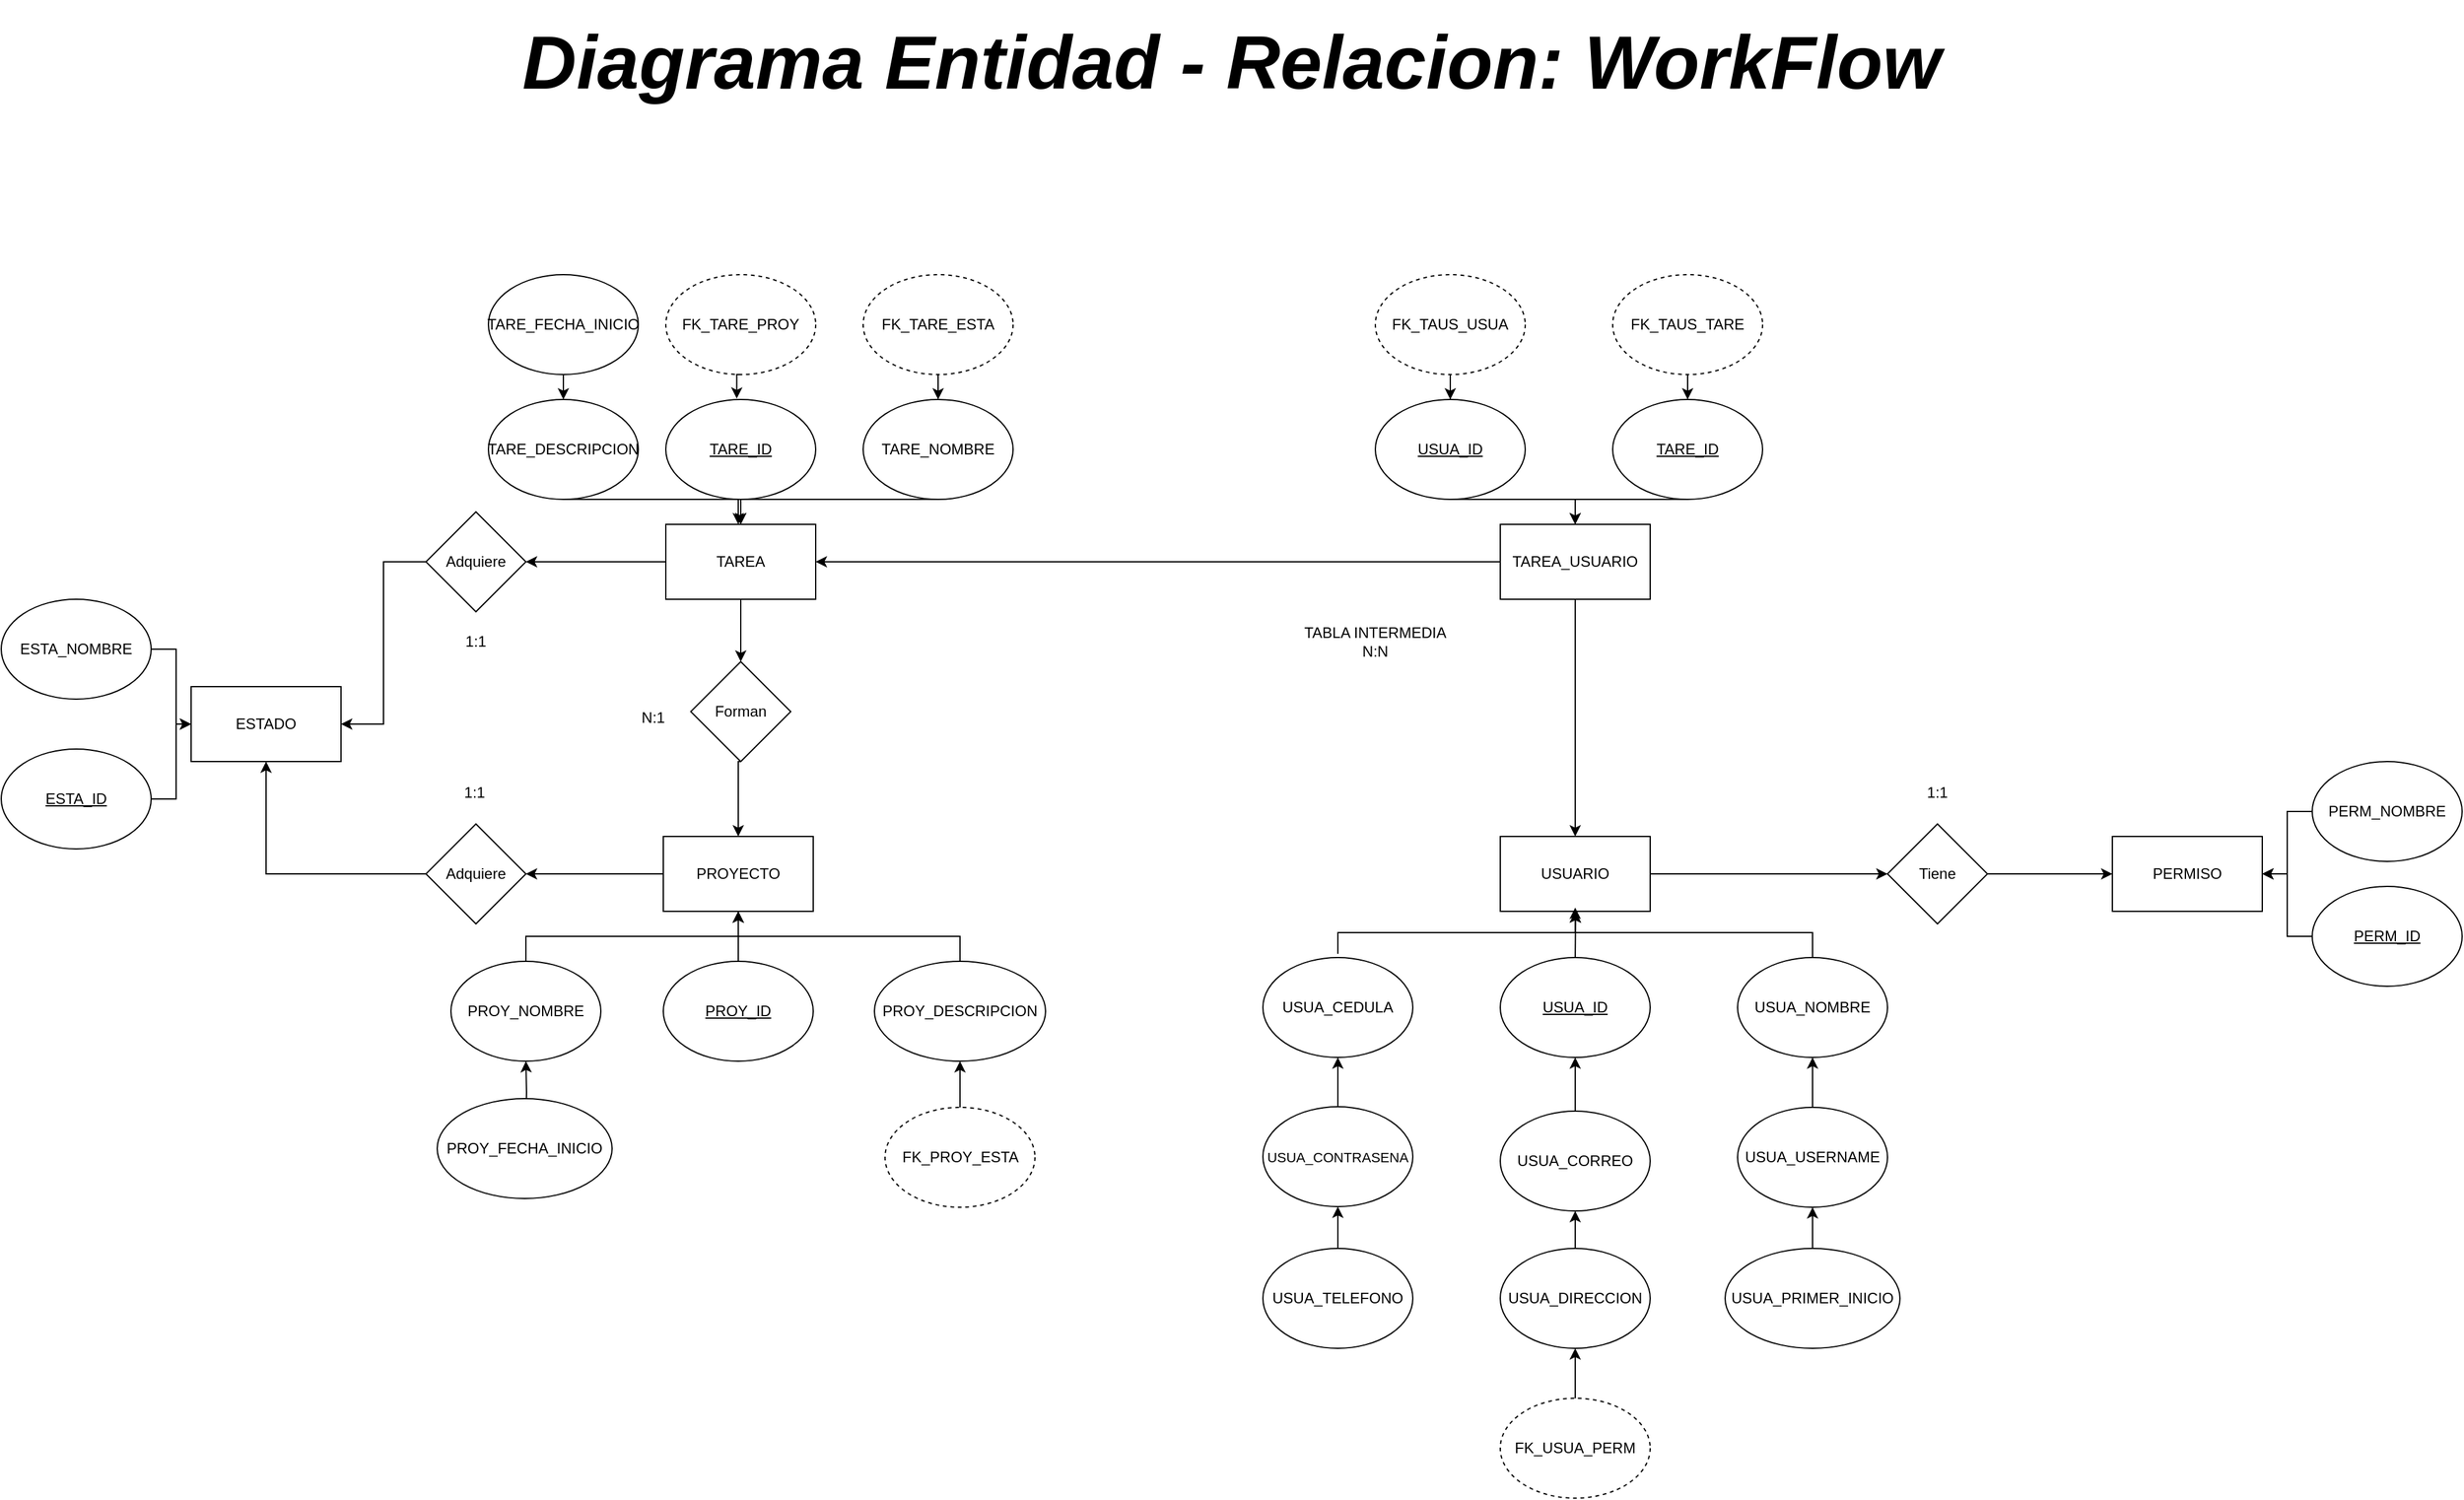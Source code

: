 <mxfile>
    <diagram name="Página-1" id="r8AY2o3xYeBp2ZfcpmuX">
        <mxGraphModel dx="3486" dy="3024" grid="1" gridSize="10" guides="1" tooltips="1" connect="1" arrows="1" fold="1" page="1" pageScale="1" pageWidth="827" pageHeight="1169" math="0" shadow="0">
            <root>
                <mxCell id="0"/>
                <mxCell id="1" parent="0"/>
                <mxCell id="jXm0dnCFrXtAnwDMDLqX-1" value="&lt;font style=&quot;font-size: 60px;&quot;&gt;Diagrama Entidad - Relacion: WorkFlow&lt;/font&gt;" style="text;html=1;strokeColor=none;fillColor=none;align=center;verticalAlign=middle;whiteSpace=wrap;rounded=0;fontSize=60;fontStyle=3" parent="1" vertex="1">
                    <mxGeometry x="-1430" y="-2260" width="1220" height="100" as="geometry"/>
                </mxCell>
                <mxCell id="jXm0dnCFrXtAnwDMDLqX-216" style="edgeStyle=orthogonalEdgeStyle;rounded=0;orthogonalLoop=1;jettySize=auto;html=1;exitX=1;exitY=0.5;exitDx=0;exitDy=0;entryX=0;entryY=0.5;entryDx=0;entryDy=0;" parent="1" source="jXm0dnCFrXtAnwDMDLqX-2" target="jXm0dnCFrXtAnwDMDLqX-215" edge="1">
                    <mxGeometry relative="1" as="geometry"/>
                </mxCell>
                <mxCell id="jXm0dnCFrXtAnwDMDLqX-2" value="USUARIO" style="rounded=0;whiteSpace=wrap;html=1;" parent="1" vertex="1">
                    <mxGeometry x="-605" y="-1590" width="120" height="60" as="geometry"/>
                </mxCell>
                <mxCell id="jXm0dnCFrXtAnwDMDLqX-189" style="edgeStyle=orthogonalEdgeStyle;rounded=0;orthogonalLoop=1;jettySize=auto;html=1;exitX=0.5;exitY=0;exitDx=0;exitDy=0;" parent="1" source="jXm0dnCFrXtAnwDMDLqX-4" edge="1">
                    <mxGeometry relative="1" as="geometry">
                        <mxPoint x="-544.615" y="-1530" as="targetPoint"/>
                    </mxGeometry>
                </mxCell>
                <mxCell id="jXm0dnCFrXtAnwDMDLqX-4" value="&lt;u&gt;USUA_ID&lt;/u&gt;" style="ellipse;whiteSpace=wrap;html=1;rounded=0;" parent="1" vertex="1">
                    <mxGeometry x="-605" y="-1493" width="120" height="80" as="geometry"/>
                </mxCell>
                <mxCell id="jXm0dnCFrXtAnwDMDLqX-188" style="edgeStyle=orthogonalEdgeStyle;rounded=0;orthogonalLoop=1;jettySize=auto;html=1;exitX=0.5;exitY=0;exitDx=0;exitDy=0;entryX=0.5;entryY=1;entryDx=0;entryDy=0;" parent="1" source="jXm0dnCFrXtAnwDMDLqX-6" target="jXm0dnCFrXtAnwDMDLqX-2" edge="1">
                    <mxGeometry relative="1" as="geometry">
                        <Array as="points">
                            <mxPoint x="-355" y="-1513"/>
                            <mxPoint x="-545" y="-1513"/>
                        </Array>
                    </mxGeometry>
                </mxCell>
                <mxCell id="jXm0dnCFrXtAnwDMDLqX-6" value="USUA_NOMBRE" style="ellipse;whiteSpace=wrap;html=1;rounded=0;" parent="1" vertex="1">
                    <mxGeometry x="-415" y="-1493" width="120" height="80" as="geometry"/>
                </mxCell>
                <mxCell id="jXm0dnCFrXtAnwDMDLqX-187" style="edgeStyle=orthogonalEdgeStyle;rounded=0;orthogonalLoop=1;jettySize=auto;html=1;exitX=0.5;exitY=0;exitDx=0;exitDy=0;entryX=0.5;entryY=1;entryDx=0;entryDy=0;" parent="1" edge="1">
                    <mxGeometry relative="1" as="geometry">
                        <mxPoint x="-735" y="-1496" as="sourcePoint"/>
                        <mxPoint x="-545" y="-1533" as="targetPoint"/>
                        <Array as="points">
                            <mxPoint x="-735" y="-1513"/>
                            <mxPoint x="-545" y="-1513"/>
                        </Array>
                    </mxGeometry>
                </mxCell>
                <mxCell id="jXm0dnCFrXtAnwDMDLqX-8" value="USUA_CEDULA" style="ellipse;whiteSpace=wrap;html=1;rounded=0;" parent="1" vertex="1">
                    <mxGeometry x="-795" y="-1493" width="120" height="80" as="geometry"/>
                </mxCell>
                <mxCell id="jXm0dnCFrXtAnwDMDLqX-9" style="edgeStyle=orthogonalEdgeStyle;rounded=0;orthogonalLoop=1;jettySize=auto;html=1;exitX=0.5;exitY=0;exitDx=0;exitDy=0;" parent="1" source="jXm0dnCFrXtAnwDMDLqX-10" target="jXm0dnCFrXtAnwDMDLqX-8" edge="1">
                    <mxGeometry relative="1" as="geometry"/>
                </mxCell>
                <mxCell id="jXm0dnCFrXtAnwDMDLqX-10" value="&lt;font style=&quot;font-size: 11px;&quot;&gt;USUA_CONTRASENA&lt;/font&gt;" style="ellipse;whiteSpace=wrap;html=1;rounded=0;" parent="1" vertex="1">
                    <mxGeometry x="-795" y="-1373.5" width="120" height="80" as="geometry"/>
                </mxCell>
                <mxCell id="jXm0dnCFrXtAnwDMDLqX-11" style="edgeStyle=orthogonalEdgeStyle;rounded=0;orthogonalLoop=1;jettySize=auto;html=1;exitX=0.5;exitY=0;exitDx=0;exitDy=0;entryX=0.5;entryY=1;entryDx=0;entryDy=0;" parent="1" source="jXm0dnCFrXtAnwDMDLqX-12" target="jXm0dnCFrXtAnwDMDLqX-4" edge="1">
                    <mxGeometry relative="1" as="geometry"/>
                </mxCell>
                <mxCell id="jXm0dnCFrXtAnwDMDLqX-12" value="USUA_CORREO" style="ellipse;whiteSpace=wrap;html=1;rounded=0;" parent="1" vertex="1">
                    <mxGeometry x="-605" y="-1370" width="120" height="80" as="geometry"/>
                </mxCell>
                <mxCell id="jXm0dnCFrXtAnwDMDLqX-13" style="edgeStyle=orthogonalEdgeStyle;rounded=0;orthogonalLoop=1;jettySize=auto;html=1;exitX=0.5;exitY=0;exitDx=0;exitDy=0;entryX=0.5;entryY=1;entryDx=0;entryDy=0;" parent="1" source="jXm0dnCFrXtAnwDMDLqX-14" target="jXm0dnCFrXtAnwDMDLqX-6" edge="1">
                    <mxGeometry relative="1" as="geometry"/>
                </mxCell>
                <mxCell id="jXm0dnCFrXtAnwDMDLqX-14" value="USUA_USERNAME" style="ellipse;whiteSpace=wrap;html=1;rounded=0;" parent="1" vertex="1">
                    <mxGeometry x="-415" y="-1373" width="120" height="80" as="geometry"/>
                </mxCell>
                <mxCell id="jXm0dnCFrXtAnwDMDLqX-15" style="edgeStyle=orthogonalEdgeStyle;rounded=0;orthogonalLoop=1;jettySize=auto;html=1;exitX=0.5;exitY=0;exitDx=0;exitDy=0;entryX=0.5;entryY=1;entryDx=0;entryDy=0;" parent="1" source="jXm0dnCFrXtAnwDMDLqX-16" target="jXm0dnCFrXtAnwDMDLqX-10" edge="1">
                    <mxGeometry relative="1" as="geometry"/>
                </mxCell>
                <mxCell id="jXm0dnCFrXtAnwDMDLqX-16" value="USUA_TELEFONO" style="ellipse;whiteSpace=wrap;html=1;rounded=0;" parent="1" vertex="1">
                    <mxGeometry x="-795" y="-1260" width="120" height="80" as="geometry"/>
                </mxCell>
                <mxCell id="jXm0dnCFrXtAnwDMDLqX-28" style="edgeStyle=orthogonalEdgeStyle;rounded=0;orthogonalLoop=1;jettySize=auto;html=1;exitX=0.5;exitY=0;exitDx=0;exitDy=0;" parent="1" source="jXm0dnCFrXtAnwDMDLqX-23" target="jXm0dnCFrXtAnwDMDLqX-14" edge="1">
                    <mxGeometry relative="1" as="geometry"/>
                </mxCell>
                <mxCell id="jXm0dnCFrXtAnwDMDLqX-23" value="USUA_PRIMER_INICIO" style="ellipse;whiteSpace=wrap;html=1;rounded=0;" parent="1" vertex="1">
                    <mxGeometry x="-425" y="-1260" width="140" height="80" as="geometry"/>
                </mxCell>
                <mxCell id="jXm0dnCFrXtAnwDMDLqX-27" style="edgeStyle=orthogonalEdgeStyle;rounded=0;orthogonalLoop=1;jettySize=auto;html=1;exitX=0.5;exitY=0;exitDx=0;exitDy=0;entryX=0.5;entryY=1;entryDx=0;entryDy=0;" parent="1" source="jXm0dnCFrXtAnwDMDLqX-25" target="jXm0dnCFrXtAnwDMDLqX-12" edge="1">
                    <mxGeometry relative="1" as="geometry"/>
                </mxCell>
                <mxCell id="jXm0dnCFrXtAnwDMDLqX-25" value="USUA_DIRECCION" style="ellipse;whiteSpace=wrap;html=1;rounded=0;" parent="1" vertex="1">
                    <mxGeometry x="-605" y="-1260" width="120" height="80" as="geometry"/>
                </mxCell>
                <mxCell id="jXm0dnCFrXtAnwDMDLqX-35" value="PERMISO" style="rounded=0;whiteSpace=wrap;html=1;" parent="1" vertex="1">
                    <mxGeometry x="-115" y="-1590" width="120" height="60" as="geometry"/>
                </mxCell>
                <mxCell id="jXm0dnCFrXtAnwDMDLqX-200" style="edgeStyle=orthogonalEdgeStyle;rounded=0;orthogonalLoop=1;jettySize=auto;html=1;exitX=0;exitY=0.5;exitDx=0;exitDy=0;entryX=1;entryY=0.5;entryDx=0;entryDy=0;" parent="1" source="jXm0dnCFrXtAnwDMDLqX-37" target="jXm0dnCFrXtAnwDMDLqX-35" edge="1">
                    <mxGeometry relative="1" as="geometry"/>
                </mxCell>
                <mxCell id="jXm0dnCFrXtAnwDMDLqX-37" value="&lt;u&gt;PERM_ID&lt;/u&gt;" style="ellipse;whiteSpace=wrap;html=1;rounded=0;" parent="1" vertex="1">
                    <mxGeometry x="45" y="-1550" width="120" height="80" as="geometry"/>
                </mxCell>
                <mxCell id="jXm0dnCFrXtAnwDMDLqX-198" style="edgeStyle=orthogonalEdgeStyle;rounded=0;orthogonalLoop=1;jettySize=auto;html=1;exitX=0;exitY=0.5;exitDx=0;exitDy=0;entryX=1;entryY=0.5;entryDx=0;entryDy=0;" parent="1" source="jXm0dnCFrXtAnwDMDLqX-39" target="jXm0dnCFrXtAnwDMDLqX-35" edge="1">
                    <mxGeometry relative="1" as="geometry"/>
                </mxCell>
                <mxCell id="jXm0dnCFrXtAnwDMDLqX-39" value="PERM_NOMBRE" style="ellipse;whiteSpace=wrap;html=1;rounded=0;" parent="1" vertex="1">
                    <mxGeometry x="45" y="-1650" width="120" height="80" as="geometry"/>
                </mxCell>
                <mxCell id="jXm0dnCFrXtAnwDMDLqX-45" value="ESTADO" style="rounded=0;whiteSpace=wrap;html=1;" parent="1" vertex="1">
                    <mxGeometry x="-1653" y="-1710" width="120" height="60" as="geometry"/>
                </mxCell>
                <mxCell id="jXm0dnCFrXtAnwDMDLqX-212" style="edgeStyle=orthogonalEdgeStyle;rounded=0;orthogonalLoop=1;jettySize=auto;html=1;exitX=1;exitY=0.5;exitDx=0;exitDy=0;entryX=0;entryY=0.5;entryDx=0;entryDy=0;" parent="1" source="jXm0dnCFrXtAnwDMDLqX-47" target="jXm0dnCFrXtAnwDMDLqX-45" edge="1">
                    <mxGeometry relative="1" as="geometry"/>
                </mxCell>
                <mxCell id="jXm0dnCFrXtAnwDMDLqX-47" value="&lt;u&gt;ESTA_ID&lt;/u&gt;" style="ellipse;whiteSpace=wrap;html=1;rounded=0;" parent="1" vertex="1">
                    <mxGeometry x="-1805" y="-1660" width="120" height="80" as="geometry"/>
                </mxCell>
                <mxCell id="jXm0dnCFrXtAnwDMDLqX-211" style="edgeStyle=orthogonalEdgeStyle;rounded=0;orthogonalLoop=1;jettySize=auto;html=1;exitX=1;exitY=0.5;exitDx=0;exitDy=0;entryX=0;entryY=0.5;entryDx=0;entryDy=0;" parent="1" source="jXm0dnCFrXtAnwDMDLqX-49" target="jXm0dnCFrXtAnwDMDLqX-45" edge="1">
                    <mxGeometry relative="1" as="geometry"/>
                </mxCell>
                <mxCell id="jXm0dnCFrXtAnwDMDLqX-49" value="ESTA_NOMBRE" style="ellipse;whiteSpace=wrap;html=1;rounded=0;" parent="1" vertex="1">
                    <mxGeometry x="-1805" y="-1780" width="120" height="80" as="geometry"/>
                </mxCell>
                <mxCell id="jXm0dnCFrXtAnwDMDLqX-224" style="edgeStyle=orthogonalEdgeStyle;rounded=0;orthogonalLoop=1;jettySize=auto;html=1;exitX=0.5;exitY=1;exitDx=0;exitDy=0;entryX=0.5;entryY=0;entryDx=0;entryDy=0;" parent="1" source="jXm0dnCFrXtAnwDMDLqX-62" target="jXm0dnCFrXtAnwDMDLqX-2" edge="1">
                    <mxGeometry relative="1" as="geometry"/>
                </mxCell>
                <mxCell id="jXm0dnCFrXtAnwDMDLqX-225" style="edgeStyle=orthogonalEdgeStyle;rounded=0;orthogonalLoop=1;jettySize=auto;html=1;exitX=0;exitY=0.5;exitDx=0;exitDy=0;entryX=1;entryY=0.5;entryDx=0;entryDy=0;" parent="1" source="jXm0dnCFrXtAnwDMDLqX-62" target="jXm0dnCFrXtAnwDMDLqX-146" edge="1">
                    <mxGeometry relative="1" as="geometry"/>
                </mxCell>
                <mxCell id="jXm0dnCFrXtAnwDMDLqX-62" value="TAREA_USUARIO" style="rounded=0;whiteSpace=wrap;html=1;" parent="1" vertex="1">
                    <mxGeometry x="-605" y="-1840" width="120" height="60" as="geometry"/>
                </mxCell>
                <mxCell id="jXm0dnCFrXtAnwDMDLqX-201" style="edgeStyle=orthogonalEdgeStyle;rounded=0;orthogonalLoop=1;jettySize=auto;html=1;exitX=0.5;exitY=1;exitDx=0;exitDy=0;entryX=0.5;entryY=0;entryDx=0;entryDy=0;" parent="1" source="jXm0dnCFrXtAnwDMDLqX-68" target="jXm0dnCFrXtAnwDMDLqX-62" edge="1">
                    <mxGeometry relative="1" as="geometry">
                        <Array as="points">
                            <mxPoint x="-545.5" y="-1860"/>
                        </Array>
                    </mxGeometry>
                </mxCell>
                <mxCell id="jXm0dnCFrXtAnwDMDLqX-68" value="&lt;u&gt;USUA_ID&lt;/u&gt;" style="ellipse;whiteSpace=wrap;html=1;rounded=0;" parent="1" vertex="1">
                    <mxGeometry x="-705" y="-1940" width="120" height="80" as="geometry"/>
                </mxCell>
                <mxCell id="jXm0dnCFrXtAnwDMDLqX-204" style="edgeStyle=orthogonalEdgeStyle;rounded=0;orthogonalLoop=1;jettySize=auto;html=1;exitX=0.5;exitY=1;exitDx=0;exitDy=0;" parent="1" source="jXm0dnCFrXtAnwDMDLqX-72" target="jXm0dnCFrXtAnwDMDLqX-68" edge="1">
                    <mxGeometry relative="1" as="geometry"/>
                </mxCell>
                <mxCell id="jXm0dnCFrXtAnwDMDLqX-72" value="FK_TAUS_USUA" style="ellipse;whiteSpace=wrap;html=1;dashed=1;rounded=0;" parent="1" vertex="1">
                    <mxGeometry x="-705" y="-2040" width="120" height="80" as="geometry"/>
                </mxCell>
                <mxCell id="jXm0dnCFrXtAnwDMDLqX-202" style="edgeStyle=orthogonalEdgeStyle;rounded=0;orthogonalLoop=1;jettySize=auto;html=1;exitX=0.5;exitY=1;exitDx=0;exitDy=0;entryX=0.5;entryY=0;entryDx=0;entryDy=0;" parent="1" source="jXm0dnCFrXtAnwDMDLqX-73" target="jXm0dnCFrXtAnwDMDLqX-62" edge="1">
                    <mxGeometry relative="1" as="geometry">
                        <Array as="points">
                            <mxPoint x="-545.5" y="-1860"/>
                        </Array>
                    </mxGeometry>
                </mxCell>
                <mxCell id="jXm0dnCFrXtAnwDMDLqX-73" value="&lt;u&gt;TARE_ID&lt;/u&gt;" style="ellipse;whiteSpace=wrap;html=1;rounded=0;" parent="1" vertex="1">
                    <mxGeometry x="-515" y="-1940" width="120" height="80" as="geometry"/>
                </mxCell>
                <mxCell id="jXm0dnCFrXtAnwDMDLqX-203" style="edgeStyle=orthogonalEdgeStyle;rounded=0;orthogonalLoop=1;jettySize=auto;html=1;exitX=0.5;exitY=1;exitDx=0;exitDy=0;entryX=0.5;entryY=0;entryDx=0;entryDy=0;" parent="1" source="jXm0dnCFrXtAnwDMDLqX-75" target="jXm0dnCFrXtAnwDMDLqX-73" edge="1">
                    <mxGeometry relative="1" as="geometry"/>
                </mxCell>
                <mxCell id="jXm0dnCFrXtAnwDMDLqX-75" value="FK_TAUS_TARE" style="ellipse;whiteSpace=wrap;html=1;dashed=1;rounded=0;" parent="1" vertex="1">
                    <mxGeometry x="-515" y="-2040" width="120" height="80" as="geometry"/>
                </mxCell>
                <mxCell id="jXm0dnCFrXtAnwDMDLqX-236" style="edgeStyle=orthogonalEdgeStyle;rounded=0;orthogonalLoop=1;jettySize=auto;html=1;exitX=0;exitY=0.5;exitDx=0;exitDy=0;entryX=1;entryY=0.5;entryDx=0;entryDy=0;" parent="1" source="jXm0dnCFrXtAnwDMDLqX-93" target="jXm0dnCFrXtAnwDMDLqX-235" edge="1">
                    <mxGeometry relative="1" as="geometry"/>
                </mxCell>
                <mxCell id="jXm0dnCFrXtAnwDMDLqX-93" value="PROYECTO" style="rounded=0;whiteSpace=wrap;html=1;" parent="1" vertex="1">
                    <mxGeometry x="-1275" y="-1590" width="120" height="60" as="geometry"/>
                </mxCell>
                <mxCell id="jXm0dnCFrXtAnwDMDLqX-183" style="edgeStyle=orthogonalEdgeStyle;rounded=0;orthogonalLoop=1;jettySize=auto;html=1;exitX=0.5;exitY=0;exitDx=0;exitDy=0;entryX=0.5;entryY=1;entryDx=0;entryDy=0;" parent="1" source="jXm0dnCFrXtAnwDMDLqX-95" target="jXm0dnCFrXtAnwDMDLqX-93" edge="1">
                    <mxGeometry relative="1" as="geometry"/>
                </mxCell>
                <mxCell id="jXm0dnCFrXtAnwDMDLqX-95" value="&lt;u&gt;PROY_ID&lt;/u&gt;" style="ellipse;whiteSpace=wrap;html=1;rounded=0;" parent="1" vertex="1">
                    <mxGeometry x="-1275" y="-1490" width="120" height="80" as="geometry"/>
                </mxCell>
                <mxCell id="jXm0dnCFrXtAnwDMDLqX-120" style="edgeStyle=orthogonalEdgeStyle;rounded=0;orthogonalLoop=1;jettySize=auto;html=1;exitX=0.5;exitY=0;exitDx=0;exitDy=0;entryX=0.5;entryY=1;entryDx=0;entryDy=0;" parent="1" source="jXm0dnCFrXtAnwDMDLqX-97" target="jXm0dnCFrXtAnwDMDLqX-93" edge="1">
                    <mxGeometry relative="1" as="geometry">
                        <Array as="points">
                            <mxPoint x="-1385" y="-1510"/>
                            <mxPoint x="-1215" y="-1510"/>
                        </Array>
                    </mxGeometry>
                </mxCell>
                <mxCell id="jXm0dnCFrXtAnwDMDLqX-97" value="PROY_NOMBRE" style="ellipse;whiteSpace=wrap;html=1;rounded=0;" parent="1" vertex="1">
                    <mxGeometry x="-1445" y="-1490" width="120" height="80" as="geometry"/>
                </mxCell>
                <mxCell id="jXm0dnCFrXtAnwDMDLqX-114" style="edgeStyle=orthogonalEdgeStyle;rounded=0;orthogonalLoop=1;jettySize=auto;html=1;exitX=0.5;exitY=0;exitDx=0;exitDy=0;entryX=0.5;entryY=1;entryDx=0;entryDy=0;" parent="1" source="jXm0dnCFrXtAnwDMDLqX-99" target="jXm0dnCFrXtAnwDMDLqX-93" edge="1">
                    <mxGeometry relative="1" as="geometry">
                        <Array as="points">
                            <mxPoint x="-1037" y="-1510"/>
                            <mxPoint x="-1215" y="-1510"/>
                        </Array>
                    </mxGeometry>
                </mxCell>
                <mxCell id="jXm0dnCFrXtAnwDMDLqX-99" value="PROY_DESCRIPCION" style="ellipse;whiteSpace=wrap;html=1;rounded=0;" parent="1" vertex="1">
                    <mxGeometry x="-1106" y="-1490" width="137" height="80" as="geometry"/>
                </mxCell>
                <mxCell id="jXm0dnCFrXtAnwDMDLqX-100" style="edgeStyle=orthogonalEdgeStyle;rounded=0;orthogonalLoop=1;jettySize=auto;html=1;exitX=0.5;exitY=0;exitDx=0;exitDy=0;entryX=0.5;entryY=1;entryDx=0;entryDy=0;" parent="1" target="jXm0dnCFrXtAnwDMDLqX-97" edge="1">
                    <mxGeometry relative="1" as="geometry">
                        <mxPoint x="-1385" y="-1360.0" as="sourcePoint"/>
                    </mxGeometry>
                </mxCell>
                <mxCell id="jXm0dnCFrXtAnwDMDLqX-101" value="PROY_FECHA_INICIO" style="ellipse;whiteSpace=wrap;html=1;rounded=0;" parent="1" vertex="1">
                    <mxGeometry x="-1456" y="-1380" width="140" height="80" as="geometry"/>
                </mxCell>
                <mxCell id="jXm0dnCFrXtAnwDMDLqX-195" style="edgeStyle=orthogonalEdgeStyle;rounded=0;orthogonalLoop=1;jettySize=auto;html=1;exitX=0.5;exitY=0;exitDx=0;exitDy=0;entryX=0.5;entryY=1;entryDx=0;entryDy=0;" parent="1" source="jXm0dnCFrXtAnwDMDLqX-108" target="jXm0dnCFrXtAnwDMDLqX-99" edge="1">
                    <mxGeometry relative="1" as="geometry"/>
                </mxCell>
                <mxCell id="jXm0dnCFrXtAnwDMDLqX-108" value="FK_PROY_ESTA" style="ellipse;whiteSpace=wrap;html=1;dashed=1;rounded=0;" parent="1" vertex="1">
                    <mxGeometry x="-1097.5" y="-1373" width="120" height="80" as="geometry"/>
                </mxCell>
                <mxCell id="jXm0dnCFrXtAnwDMDLqX-228" style="edgeStyle=orthogonalEdgeStyle;rounded=0;orthogonalLoop=1;jettySize=auto;html=1;exitX=0.5;exitY=1;exitDx=0;exitDy=0;" parent="1" source="jXm0dnCFrXtAnwDMDLqX-146" target="jXm0dnCFrXtAnwDMDLqX-227" edge="1">
                    <mxGeometry relative="1" as="geometry"/>
                </mxCell>
                <mxCell id="jXm0dnCFrXtAnwDMDLqX-232" style="edgeStyle=orthogonalEdgeStyle;rounded=0;orthogonalLoop=1;jettySize=auto;html=1;exitX=0;exitY=0.5;exitDx=0;exitDy=0;entryX=1;entryY=0.5;entryDx=0;entryDy=0;" parent="1" source="jXm0dnCFrXtAnwDMDLqX-146" target="jXm0dnCFrXtAnwDMDLqX-231" edge="1">
                    <mxGeometry relative="1" as="geometry"/>
                </mxCell>
                <mxCell id="jXm0dnCFrXtAnwDMDLqX-146" value="TAREA" style="rounded=0;whiteSpace=wrap;html=1;" parent="1" vertex="1">
                    <mxGeometry x="-1273" y="-1840" width="120" height="60" as="geometry"/>
                </mxCell>
                <mxCell id="jXm0dnCFrXtAnwDMDLqX-205" style="edgeStyle=orthogonalEdgeStyle;rounded=0;orthogonalLoop=1;jettySize=auto;html=1;exitX=0.5;exitY=1;exitDx=0;exitDy=0;" parent="1" source="jXm0dnCFrXtAnwDMDLqX-148" target="jXm0dnCFrXtAnwDMDLqX-146" edge="1">
                    <mxGeometry relative="1" as="geometry"/>
                </mxCell>
                <mxCell id="jXm0dnCFrXtAnwDMDLqX-148" value="&lt;u&gt;TARE_ID&lt;/u&gt;" style="ellipse;whiteSpace=wrap;html=1;rounded=0;" parent="1" vertex="1">
                    <mxGeometry x="-1273" y="-1940" width="120" height="80" as="geometry"/>
                </mxCell>
                <mxCell id="jXm0dnCFrXtAnwDMDLqX-207" style="edgeStyle=orthogonalEdgeStyle;rounded=0;orthogonalLoop=1;jettySize=auto;html=1;exitX=0.5;exitY=1;exitDx=0;exitDy=0;entryX=0.5;entryY=0;entryDx=0;entryDy=0;" parent="1" source="jXm0dnCFrXtAnwDMDLqX-150" target="jXm0dnCFrXtAnwDMDLqX-146" edge="1">
                    <mxGeometry relative="1" as="geometry">
                        <Array as="points">
                            <mxPoint x="-1213" y="-1860"/>
                        </Array>
                    </mxGeometry>
                </mxCell>
                <mxCell id="jXm0dnCFrXtAnwDMDLqX-150" value="TARE_NOMBRE" style="ellipse;whiteSpace=wrap;html=1;rounded=0;" parent="1" vertex="1">
                    <mxGeometry x="-1115" y="-1940" width="120" height="80" as="geometry"/>
                </mxCell>
                <mxCell id="jXm0dnCFrXtAnwDMDLqX-206" style="edgeStyle=orthogonalEdgeStyle;rounded=0;orthogonalLoop=1;jettySize=auto;html=1;exitX=0.5;exitY=1;exitDx=0;exitDy=0;" parent="1" source="jXm0dnCFrXtAnwDMDLqX-152" edge="1">
                    <mxGeometry relative="1" as="geometry">
                        <mxPoint x="-1215" y="-1840" as="targetPoint"/>
                        <Array as="points">
                            <mxPoint x="-1215" y="-1860"/>
                        </Array>
                    </mxGeometry>
                </mxCell>
                <mxCell id="jXm0dnCFrXtAnwDMDLqX-152" value="TARE_DESCRIPCION" style="ellipse;whiteSpace=wrap;html=1;rounded=0;" parent="1" vertex="1">
                    <mxGeometry x="-1415" y="-1940" width="120" height="80" as="geometry"/>
                </mxCell>
                <mxCell id="jXm0dnCFrXtAnwDMDLqX-208" style="edgeStyle=orthogonalEdgeStyle;rounded=0;orthogonalLoop=1;jettySize=auto;html=1;exitX=0.5;exitY=1;exitDx=0;exitDy=0;entryX=0.5;entryY=0;entryDx=0;entryDy=0;" parent="1" source="jXm0dnCFrXtAnwDMDLqX-154" target="jXm0dnCFrXtAnwDMDLqX-152" edge="1">
                    <mxGeometry relative="1" as="geometry"/>
                </mxCell>
                <mxCell id="jXm0dnCFrXtAnwDMDLqX-154" value="TARE_FECHA_INICIO" style="ellipse;whiteSpace=wrap;html=1;rounded=0;" parent="1" vertex="1">
                    <mxGeometry x="-1415" y="-2040" width="120" height="80" as="geometry"/>
                </mxCell>
                <mxCell id="jXm0dnCFrXtAnwDMDLqX-210" style="edgeStyle=orthogonalEdgeStyle;rounded=0;orthogonalLoop=1;jettySize=auto;html=1;exitX=0.5;exitY=1;exitDx=0;exitDy=0;entryX=0.5;entryY=0;entryDx=0;entryDy=0;" parent="1" source="jXm0dnCFrXtAnwDMDLqX-164" target="jXm0dnCFrXtAnwDMDLqX-150" edge="1">
                    <mxGeometry relative="1" as="geometry"/>
                </mxCell>
                <mxCell id="jXm0dnCFrXtAnwDMDLqX-164" value="FK_TARE_ESTA" style="ellipse;whiteSpace=wrap;html=1;dashed=1;rounded=0;" parent="1" vertex="1">
                    <mxGeometry x="-1115" y="-2040" width="120" height="80" as="geometry"/>
                </mxCell>
                <mxCell id="jXm0dnCFrXtAnwDMDLqX-193" style="edgeStyle=orthogonalEdgeStyle;rounded=0;orthogonalLoop=1;jettySize=auto;html=1;exitX=0.5;exitY=0;exitDx=0;exitDy=0;entryX=0.5;entryY=1;entryDx=0;entryDy=0;" parent="1" source="jXm0dnCFrXtAnwDMDLqX-192" target="jXm0dnCFrXtAnwDMDLqX-25" edge="1">
                    <mxGeometry relative="1" as="geometry"/>
                </mxCell>
                <mxCell id="jXm0dnCFrXtAnwDMDLqX-192" value="FK_USUA_PERM" style="ellipse;whiteSpace=wrap;html=1;dashed=1;rounded=0;" parent="1" vertex="1">
                    <mxGeometry x="-605" y="-1140" width="120" height="80" as="geometry"/>
                </mxCell>
                <mxCell id="jXm0dnCFrXtAnwDMDLqX-196" value="FK_TARE_PROY" style="ellipse;whiteSpace=wrap;html=1;dashed=1;rounded=0;" parent="1" vertex="1">
                    <mxGeometry x="-1273" y="-2040" width="120" height="80" as="geometry"/>
                </mxCell>
                <mxCell id="jXm0dnCFrXtAnwDMDLqX-209" style="edgeStyle=orthogonalEdgeStyle;rounded=0;orthogonalLoop=1;jettySize=auto;html=1;exitX=0.5;exitY=1;exitDx=0;exitDy=0;entryX=-0.001;entryY=0.593;entryDx=0;entryDy=0;entryPerimeter=0;" parent="1" source="jXm0dnCFrXtAnwDMDLqX-196" edge="1">
                    <mxGeometry relative="1" as="geometry">
                        <mxPoint x="-1216.22" y="-1940.7" as="targetPoint"/>
                    </mxGeometry>
                </mxCell>
                <mxCell id="jXm0dnCFrXtAnwDMDLqX-217" style="edgeStyle=orthogonalEdgeStyle;rounded=0;orthogonalLoop=1;jettySize=auto;html=1;exitX=1;exitY=0.5;exitDx=0;exitDy=0;entryX=0;entryY=0.5;entryDx=0;entryDy=0;" parent="1" source="jXm0dnCFrXtAnwDMDLqX-215" target="jXm0dnCFrXtAnwDMDLqX-35" edge="1">
                    <mxGeometry relative="1" as="geometry"/>
                </mxCell>
                <mxCell id="jXm0dnCFrXtAnwDMDLqX-215" value="Tiene" style="rhombus;whiteSpace=wrap;html=1;" parent="1" vertex="1">
                    <mxGeometry x="-295" y="-1600" width="80" height="80" as="geometry"/>
                </mxCell>
                <mxCell id="jXm0dnCFrXtAnwDMDLqX-218" value="1:1" style="text;html=1;align=center;verticalAlign=middle;whiteSpace=wrap;rounded=0;" parent="1" vertex="1">
                    <mxGeometry x="-285" y="-1640" width="60" height="30" as="geometry"/>
                </mxCell>
                <mxCell id="jXm0dnCFrXtAnwDMDLqX-226" value="TABLA INTERMEDIA N:N" style="text;html=1;align=center;verticalAlign=middle;whiteSpace=wrap;rounded=0;" parent="1" vertex="1">
                    <mxGeometry x="-765" y="-1773" width="120" height="53" as="geometry"/>
                </mxCell>
                <mxCell id="jXm0dnCFrXtAnwDMDLqX-229" style="edgeStyle=orthogonalEdgeStyle;rounded=0;orthogonalLoop=1;jettySize=auto;html=1;exitX=0.5;exitY=1;exitDx=0;exitDy=0;entryX=0.5;entryY=0;entryDx=0;entryDy=0;" parent="1" source="jXm0dnCFrXtAnwDMDLqX-227" target="jXm0dnCFrXtAnwDMDLqX-93" edge="1">
                    <mxGeometry relative="1" as="geometry">
                        <Array as="points">
                            <mxPoint x="-1215" y="-1650"/>
                        </Array>
                    </mxGeometry>
                </mxCell>
                <mxCell id="jXm0dnCFrXtAnwDMDLqX-227" value="Forman" style="rhombus;whiteSpace=wrap;html=1;" parent="1" vertex="1">
                    <mxGeometry x="-1253" y="-1730" width="80" height="80" as="geometry"/>
                </mxCell>
                <mxCell id="jXm0dnCFrXtAnwDMDLqX-230" value="N:1" style="text;html=1;align=center;verticalAlign=middle;whiteSpace=wrap;rounded=0;" parent="1" vertex="1">
                    <mxGeometry x="-1313" y="-1700" width="60" height="30" as="geometry"/>
                </mxCell>
                <mxCell id="jXm0dnCFrXtAnwDMDLqX-233" style="edgeStyle=orthogonalEdgeStyle;rounded=0;orthogonalLoop=1;jettySize=auto;html=1;exitX=0;exitY=0.5;exitDx=0;exitDy=0;entryX=1;entryY=0.5;entryDx=0;entryDy=0;" parent="1" source="jXm0dnCFrXtAnwDMDLqX-231" target="jXm0dnCFrXtAnwDMDLqX-45" edge="1">
                    <mxGeometry relative="1" as="geometry"/>
                </mxCell>
                <mxCell id="jXm0dnCFrXtAnwDMDLqX-231" value="Adquiere" style="rhombus;whiteSpace=wrap;html=1;" parent="1" vertex="1">
                    <mxGeometry x="-1465" y="-1850" width="80" height="80" as="geometry"/>
                </mxCell>
                <mxCell id="jXm0dnCFrXtAnwDMDLqX-234" value="1:1" style="text;html=1;align=center;verticalAlign=middle;whiteSpace=wrap;rounded=0;" parent="1" vertex="1">
                    <mxGeometry x="-1455" y="-1761" width="60" height="30" as="geometry"/>
                </mxCell>
                <mxCell id="jXm0dnCFrXtAnwDMDLqX-237" style="edgeStyle=orthogonalEdgeStyle;rounded=0;orthogonalLoop=1;jettySize=auto;html=1;exitX=0;exitY=0.5;exitDx=0;exitDy=0;entryX=0.5;entryY=1;entryDx=0;entryDy=0;" parent="1" source="jXm0dnCFrXtAnwDMDLqX-235" target="jXm0dnCFrXtAnwDMDLqX-45" edge="1">
                    <mxGeometry relative="1" as="geometry"/>
                </mxCell>
                <mxCell id="jXm0dnCFrXtAnwDMDLqX-235" value="Adquiere" style="rhombus;whiteSpace=wrap;html=1;" parent="1" vertex="1">
                    <mxGeometry x="-1465" y="-1600" width="80" height="80" as="geometry"/>
                </mxCell>
                <mxCell id="jXm0dnCFrXtAnwDMDLqX-238" value="1:1" style="text;html=1;align=center;verticalAlign=middle;whiteSpace=wrap;rounded=0;" parent="1" vertex="1">
                    <mxGeometry x="-1456" y="-1640" width="60" height="30" as="geometry"/>
                </mxCell>
            </root>
        </mxGraphModel>
    </diagram>
</mxfile>